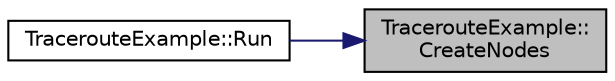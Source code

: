 digraph "TracerouteExample::CreateNodes"
{
 // LATEX_PDF_SIZE
  edge [fontname="Helvetica",fontsize="10",labelfontname="Helvetica",labelfontsize="10"];
  node [fontname="Helvetica",fontsize="10",shape=record];
  rankdir="RL";
  Node1 [label="TracerouteExample::\lCreateNodes",height=0.2,width=0.4,color="black", fillcolor="grey75", style="filled", fontcolor="black",tooltip="Create the nodes."];
  Node1 -> Node2 [dir="back",color="midnightblue",fontsize="10",style="solid",fontname="Helvetica"];
  Node2 [label="TracerouteExample::Run",height=0.2,width=0.4,color="black", fillcolor="white", style="filled",URL="$class_traceroute_example.html#a66520009caae01b97242105e9892c06c",tooltip="Run simulation."];
}
